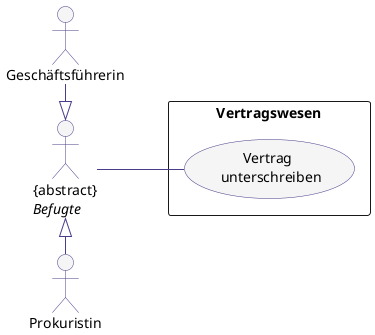 @startuml
skinparam DefaultFontName "Lucida Sans Typewriter"

skinparam UseCase{
    BorderColor DarkSlateBlue
    BackgroundColor whitesmoke
}
skinparam Note{
    BorderColor DarkSlateBlue
    BackgroundColor LightYellow
}

skinparam Actor{
    BorderColor DarkSlateBlue
    BackgroundColor whitesmoke
}

skinparam ArrowColor DarkSlateBlue

'Generell zum Lesen von Use-Case-Diagrammen einfacher:
left to right direction

actor :{abstract}\n<i>Befugte</i>: as befugte
actor :Prokuristin: as prokuristin
actor :Geschäftsführerin: as gf

rectangle Vertragswesen {
  usecase (Vertrag \n unterschreiben) as unterschreiben

  befugte -- unterschreiben
  befugte <|- prokuristin
  gf -|> befugte 
}
@enduml
